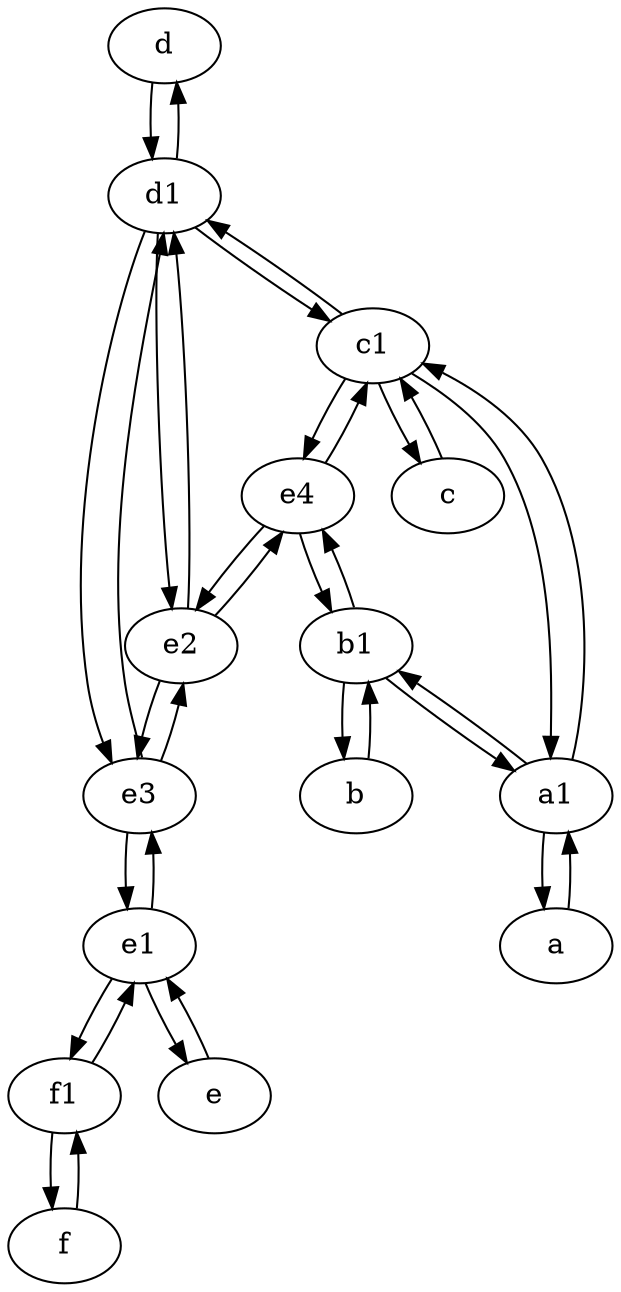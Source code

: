 digraph  {
	d [pos="20,30!"];
	e4;
	c [pos="20,10!"];
	a1 [pos="40,15!"];
	f1;
	e [pos="30,50!"];
	e3;
	e2;
	f [pos="15,45!"];
	b1 [pos="45,20!"];
	b [pos="50,20!"];
	e1 [pos="25,45!"];
	c1 [pos="30,15!"];
	d1 [pos="25,30!"];
	a [pos="40,10!"];
	a1 -> b1;
	e3 -> e1;
	e1 -> e3;
	b1 -> b;
	c -> c1;
	f -> f1;
	b -> b1;
	c1 -> e4;
	d1 -> e2;
	b1 -> e4;
	e2 -> e3;
	a1 -> c1;
	c1 -> c;
	e3 -> e2;
	e2 -> d1;
	e4 -> c1;
	e -> e1;
	f1 -> e1;
	e1 -> f1;
	e1 -> e;
	b1 -> a1;
	c1 -> a1;
	d -> d1;
	a1 -> a;
	a -> a1;
	e4 -> b1;
	f1 -> f;
	c1 -> d1;
	d1 -> e3;
	e4 -> e2;
	d1 -> d;
	e2 -> e4;
	e3 -> d1;
	d1 -> c1;

	}
